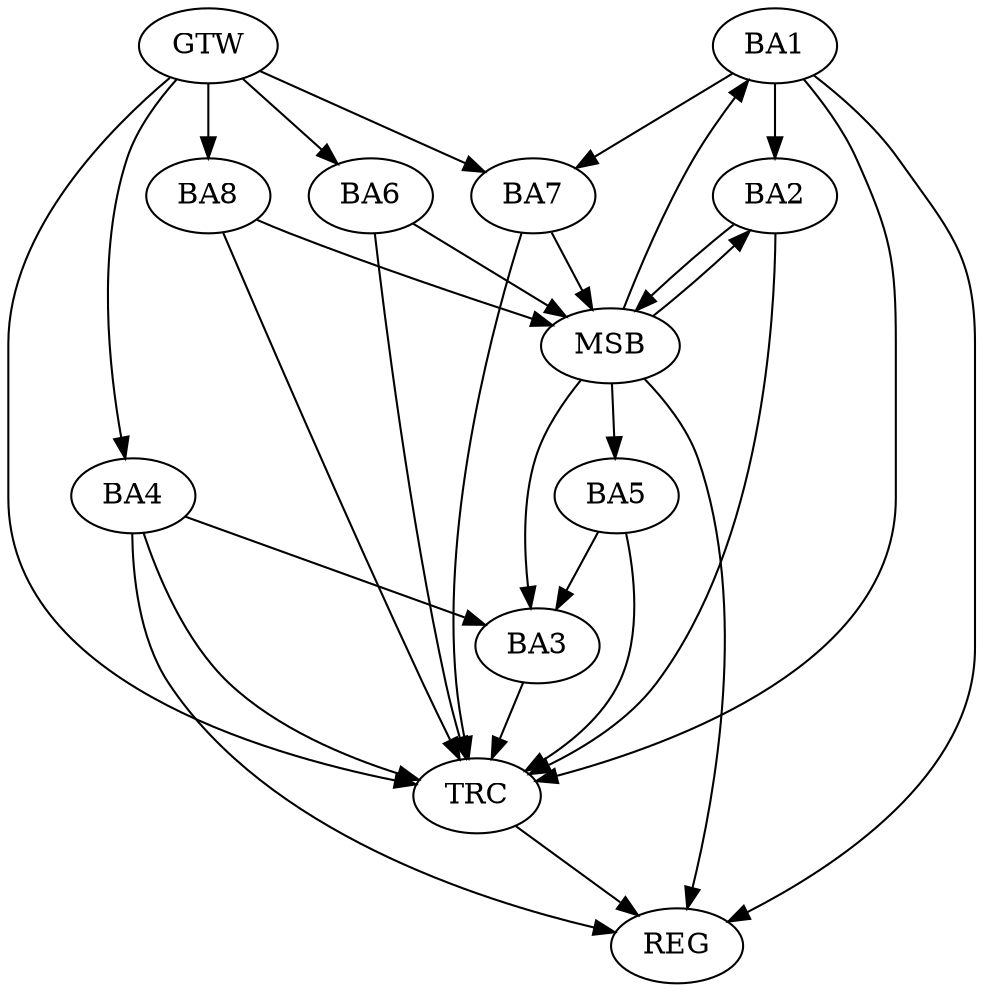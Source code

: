 strict digraph G {
  BA1 [ label="BA1" ];
  BA2 [ label="BA2" ];
  BA3 [ label="BA3" ];
  BA4 [ label="BA4" ];
  BA5 [ label="BA5" ];
  BA6 [ label="BA6" ];
  BA7 [ label="BA7" ];
  BA8 [ label="BA8" ];
  GTW [ label="GTW" ];
  REG [ label="REG" ];
  MSB [ label="MSB" ];
  TRC [ label="TRC" ];
  BA1 -> BA2;
  BA4 -> BA3;
  BA5 -> BA3;
  GTW -> BA4;
  GTW -> BA6;
  GTW -> BA7;
  GTW -> BA8;
  BA1 -> REG;
  BA4 -> REG;
  BA2 -> MSB;
  MSB -> BA1;
  MSB -> REG;
  MSB -> BA2;
  BA6 -> MSB;
  MSB -> BA5;
  BA7 -> MSB;
  MSB -> BA3;
  BA8 -> MSB;
  BA1 -> TRC;
  BA2 -> TRC;
  BA3 -> TRC;
  BA4 -> TRC;
  BA5 -> TRC;
  BA6 -> TRC;
  BA7 -> TRC;
  BA8 -> TRC;
  GTW -> TRC;
  TRC -> REG;
  BA1 -> BA7;
}
